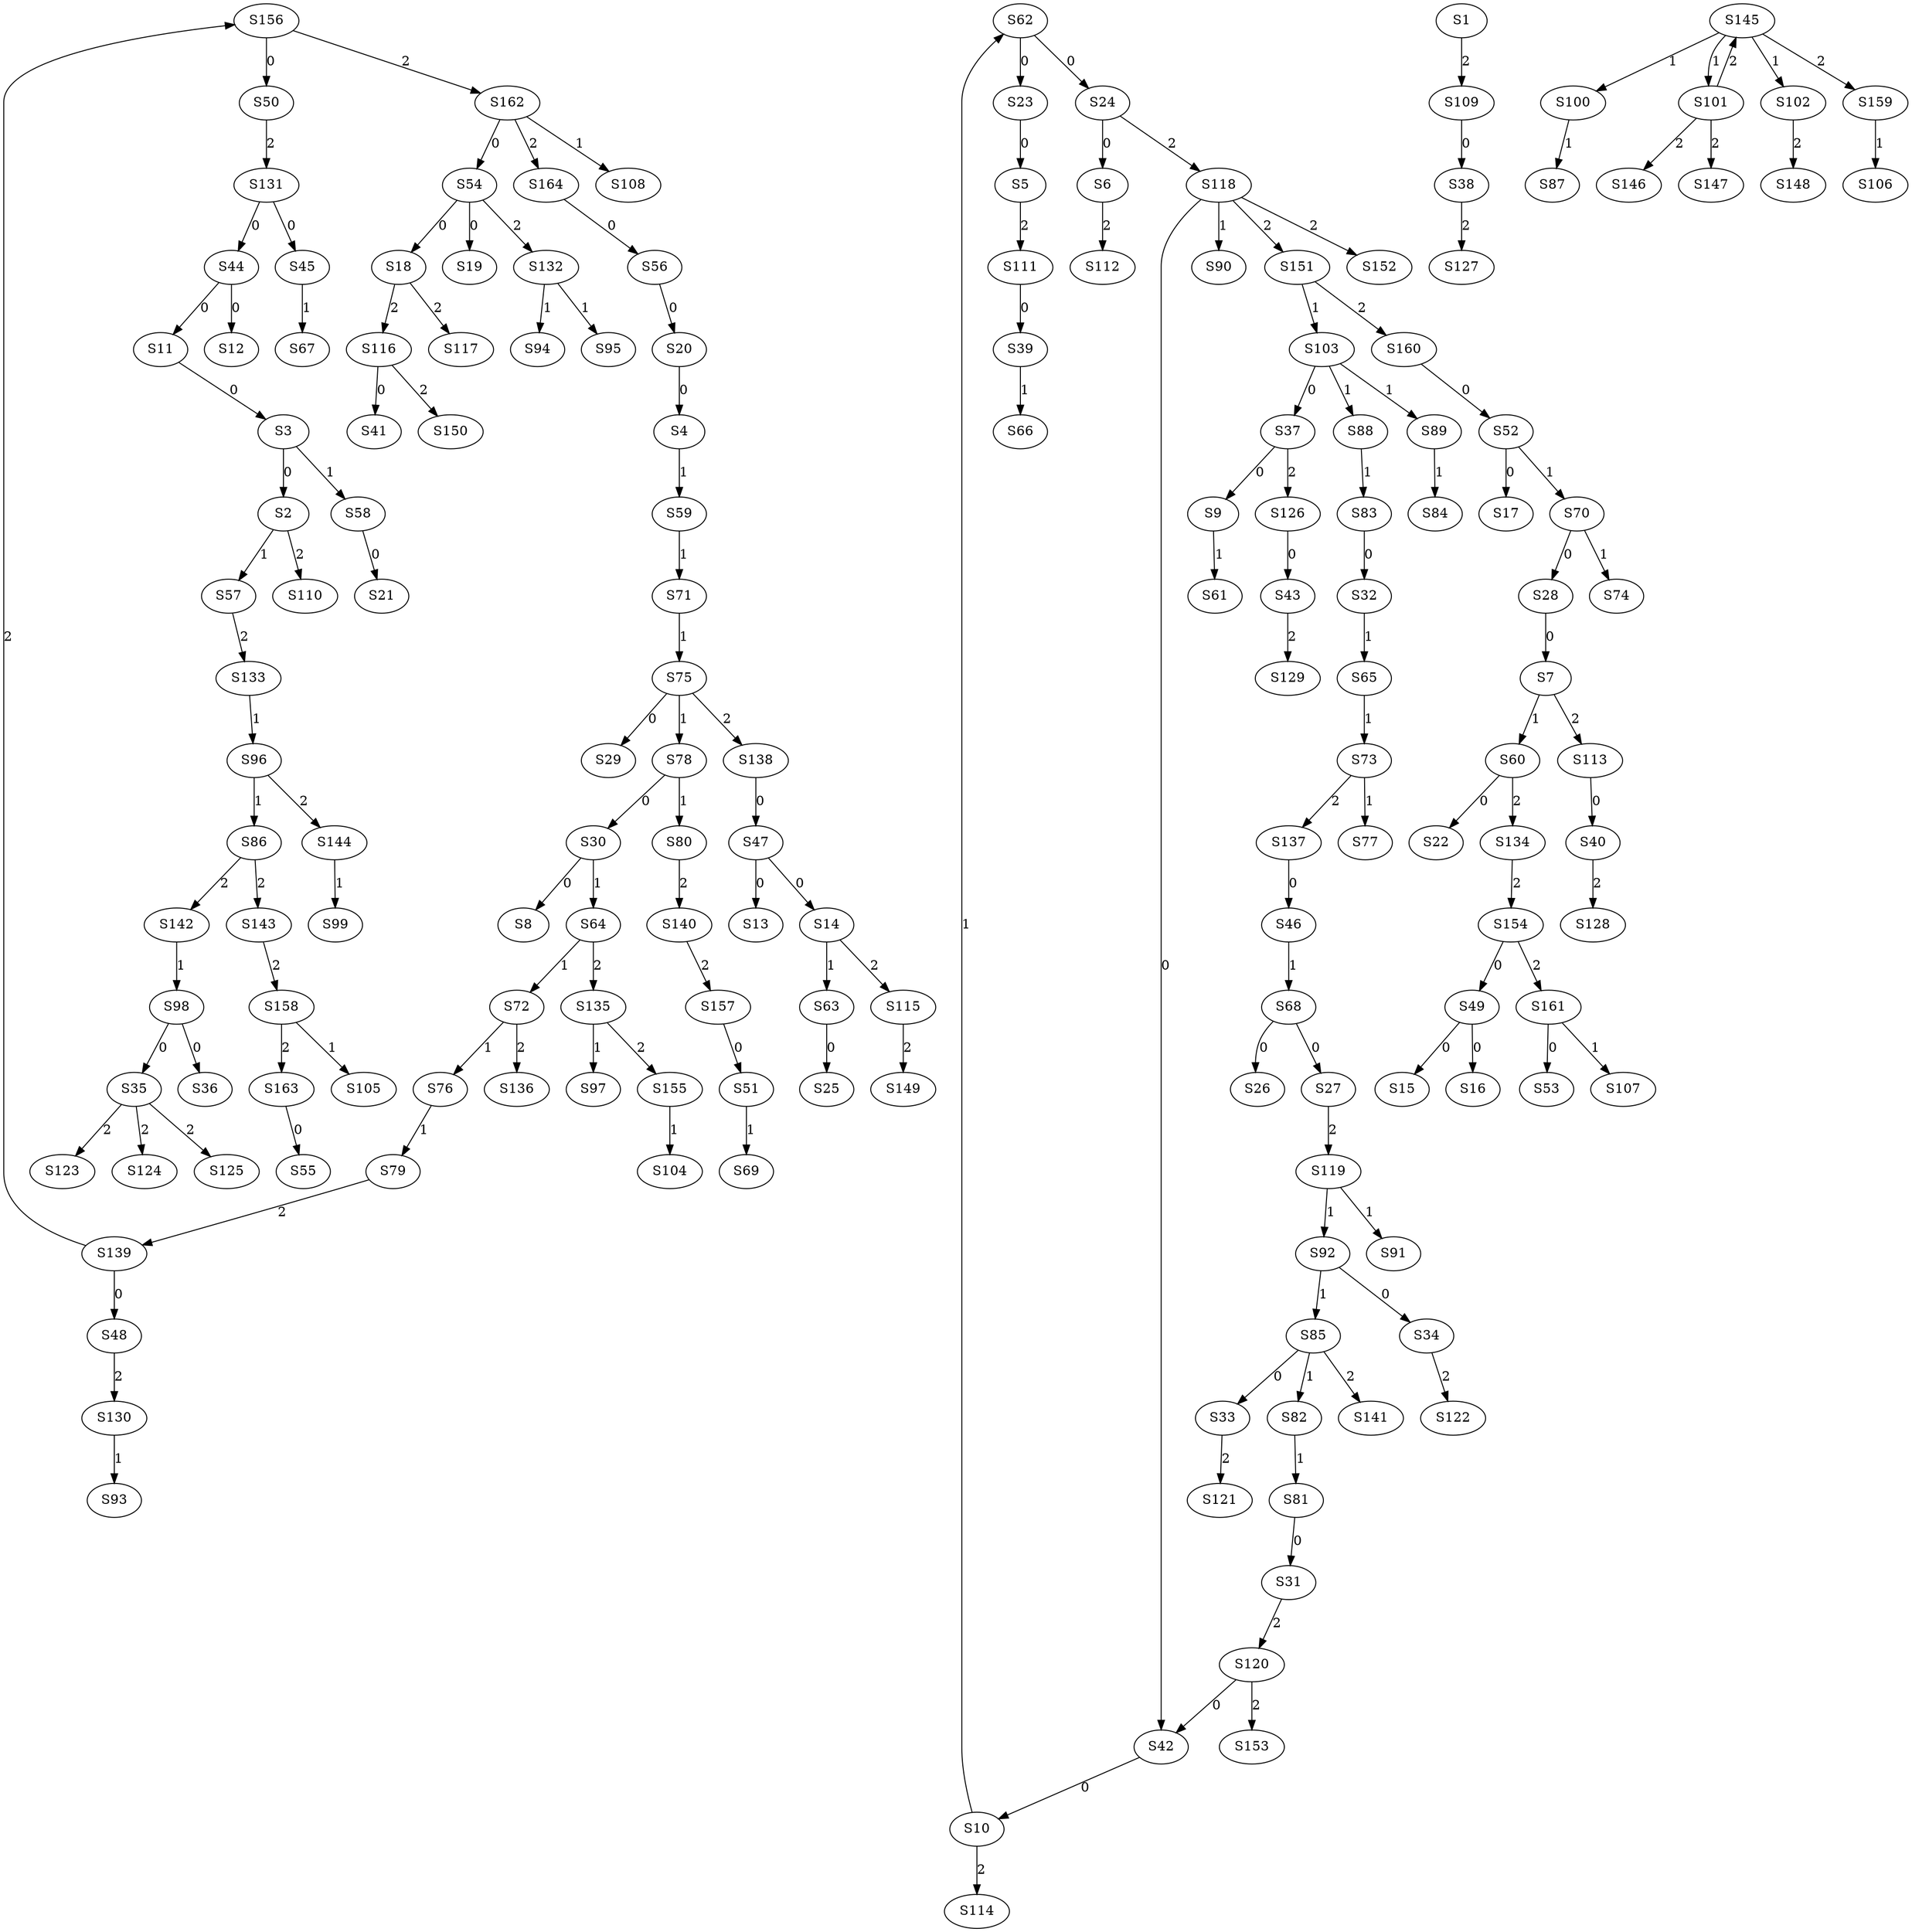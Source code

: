 strict digraph {
	S3 -> S2 [ label = 0 ];
	S11 -> S3 [ label = 0 ];
	S20 -> S4 [ label = 0 ];
	S23 -> S5 [ label = 0 ];
	S24 -> S6 [ label = 0 ];
	S28 -> S7 [ label = 0 ];
	S30 -> S8 [ label = 0 ];
	S37 -> S9 [ label = 0 ];
	S42 -> S10 [ label = 0 ];
	S44 -> S11 [ label = 0 ];
	S44 -> S12 [ label = 0 ];
	S47 -> S13 [ label = 0 ];
	S47 -> S14 [ label = 0 ];
	S49 -> S15 [ label = 0 ];
	S49 -> S16 [ label = 0 ];
	S52 -> S17 [ label = 0 ];
	S54 -> S18 [ label = 0 ];
	S54 -> S19 [ label = 0 ];
	S56 -> S20 [ label = 0 ];
	S58 -> S21 [ label = 0 ];
	S60 -> S22 [ label = 0 ];
	S62 -> S23 [ label = 0 ];
	S62 -> S24 [ label = 0 ];
	S63 -> S25 [ label = 0 ];
	S68 -> S26 [ label = 0 ];
	S68 -> S27 [ label = 0 ];
	S70 -> S28 [ label = 0 ];
	S75 -> S29 [ label = 0 ];
	S78 -> S30 [ label = 0 ];
	S81 -> S31 [ label = 0 ];
	S83 -> S32 [ label = 0 ];
	S85 -> S33 [ label = 0 ];
	S92 -> S34 [ label = 0 ];
	S98 -> S35 [ label = 0 ];
	S98 -> S36 [ label = 0 ];
	S103 -> S37 [ label = 0 ];
	S109 -> S38 [ label = 0 ];
	S111 -> S39 [ label = 0 ];
	S113 -> S40 [ label = 0 ];
	S116 -> S41 [ label = 0 ];
	S120 -> S42 [ label = 0 ];
	S126 -> S43 [ label = 0 ];
	S131 -> S44 [ label = 0 ];
	S131 -> S45 [ label = 0 ];
	S137 -> S46 [ label = 0 ];
	S138 -> S47 [ label = 0 ];
	S139 -> S48 [ label = 0 ];
	S154 -> S49 [ label = 0 ];
	S156 -> S50 [ label = 0 ];
	S157 -> S51 [ label = 0 ];
	S160 -> S52 [ label = 0 ];
	S161 -> S53 [ label = 0 ];
	S162 -> S54 [ label = 0 ];
	S163 -> S55 [ label = 0 ];
	S164 -> S56 [ label = 0 ];
	S2 -> S57 [ label = 1 ];
	S3 -> S58 [ label = 1 ];
	S4 -> S59 [ label = 1 ];
	S7 -> S60 [ label = 1 ];
	S9 -> S61 [ label = 1 ];
	S10 -> S62 [ label = 1 ];
	S14 -> S63 [ label = 1 ];
	S30 -> S64 [ label = 1 ];
	S32 -> S65 [ label = 1 ];
	S39 -> S66 [ label = 1 ];
	S45 -> S67 [ label = 1 ];
	S46 -> S68 [ label = 1 ];
	S51 -> S69 [ label = 1 ];
	S52 -> S70 [ label = 1 ];
	S59 -> S71 [ label = 1 ];
	S64 -> S72 [ label = 1 ];
	S65 -> S73 [ label = 1 ];
	S70 -> S74 [ label = 1 ];
	S71 -> S75 [ label = 1 ];
	S72 -> S76 [ label = 1 ];
	S73 -> S77 [ label = 1 ];
	S75 -> S78 [ label = 1 ];
	S76 -> S79 [ label = 1 ];
	S78 -> S80 [ label = 1 ];
	S82 -> S81 [ label = 1 ];
	S85 -> S82 [ label = 1 ];
	S88 -> S83 [ label = 1 ];
	S89 -> S84 [ label = 1 ];
	S92 -> S85 [ label = 1 ];
	S96 -> S86 [ label = 1 ];
	S100 -> S87 [ label = 1 ];
	S103 -> S88 [ label = 1 ];
	S103 -> S89 [ label = 1 ];
	S118 -> S90 [ label = 1 ];
	S119 -> S91 [ label = 1 ];
	S119 -> S92 [ label = 1 ];
	S130 -> S93 [ label = 1 ];
	S132 -> S94 [ label = 1 ];
	S132 -> S95 [ label = 1 ];
	S133 -> S96 [ label = 1 ];
	S135 -> S97 [ label = 1 ];
	S142 -> S98 [ label = 1 ];
	S144 -> S99 [ label = 1 ];
	S145 -> S100 [ label = 1 ];
	S145 -> S101 [ label = 1 ];
	S145 -> S102 [ label = 1 ];
	S151 -> S103 [ label = 1 ];
	S155 -> S104 [ label = 1 ];
	S158 -> S105 [ label = 1 ];
	S159 -> S106 [ label = 1 ];
	S161 -> S107 [ label = 1 ];
	S162 -> S108 [ label = 1 ];
	S1 -> S109 [ label = 2 ];
	S2 -> S110 [ label = 2 ];
	S5 -> S111 [ label = 2 ];
	S6 -> S112 [ label = 2 ];
	S7 -> S113 [ label = 2 ];
	S10 -> S114 [ label = 2 ];
	S14 -> S115 [ label = 2 ];
	S18 -> S116 [ label = 2 ];
	S18 -> S117 [ label = 2 ];
	S24 -> S118 [ label = 2 ];
	S27 -> S119 [ label = 2 ];
	S31 -> S120 [ label = 2 ];
	S33 -> S121 [ label = 2 ];
	S34 -> S122 [ label = 2 ];
	S35 -> S123 [ label = 2 ];
	S35 -> S124 [ label = 2 ];
	S35 -> S125 [ label = 2 ];
	S37 -> S126 [ label = 2 ];
	S38 -> S127 [ label = 2 ];
	S40 -> S128 [ label = 2 ];
	S43 -> S129 [ label = 2 ];
	S48 -> S130 [ label = 2 ];
	S50 -> S131 [ label = 2 ];
	S54 -> S132 [ label = 2 ];
	S57 -> S133 [ label = 2 ];
	S60 -> S134 [ label = 2 ];
	S64 -> S135 [ label = 2 ];
	S72 -> S136 [ label = 2 ];
	S73 -> S137 [ label = 2 ];
	S75 -> S138 [ label = 2 ];
	S79 -> S139 [ label = 2 ];
	S80 -> S140 [ label = 2 ];
	S85 -> S141 [ label = 2 ];
	S86 -> S142 [ label = 2 ];
	S86 -> S143 [ label = 2 ];
	S96 -> S144 [ label = 2 ];
	S101 -> S145 [ label = 2 ];
	S101 -> S146 [ label = 2 ];
	S101 -> S147 [ label = 2 ];
	S102 -> S148 [ label = 2 ];
	S115 -> S149 [ label = 2 ];
	S116 -> S150 [ label = 2 ];
	S118 -> S151 [ label = 2 ];
	S118 -> S152 [ label = 2 ];
	S120 -> S153 [ label = 2 ];
	S134 -> S154 [ label = 2 ];
	S135 -> S155 [ label = 2 ];
	S139 -> S156 [ label = 2 ];
	S140 -> S157 [ label = 2 ];
	S143 -> S158 [ label = 2 ];
	S145 -> S159 [ label = 2 ];
	S151 -> S160 [ label = 2 ];
	S154 -> S161 [ label = 2 ];
	S156 -> S162 [ label = 2 ];
	S158 -> S163 [ label = 2 ];
	S162 -> S164 [ label = 2 ];
	S118 -> S42 [ label = 0 ];
}